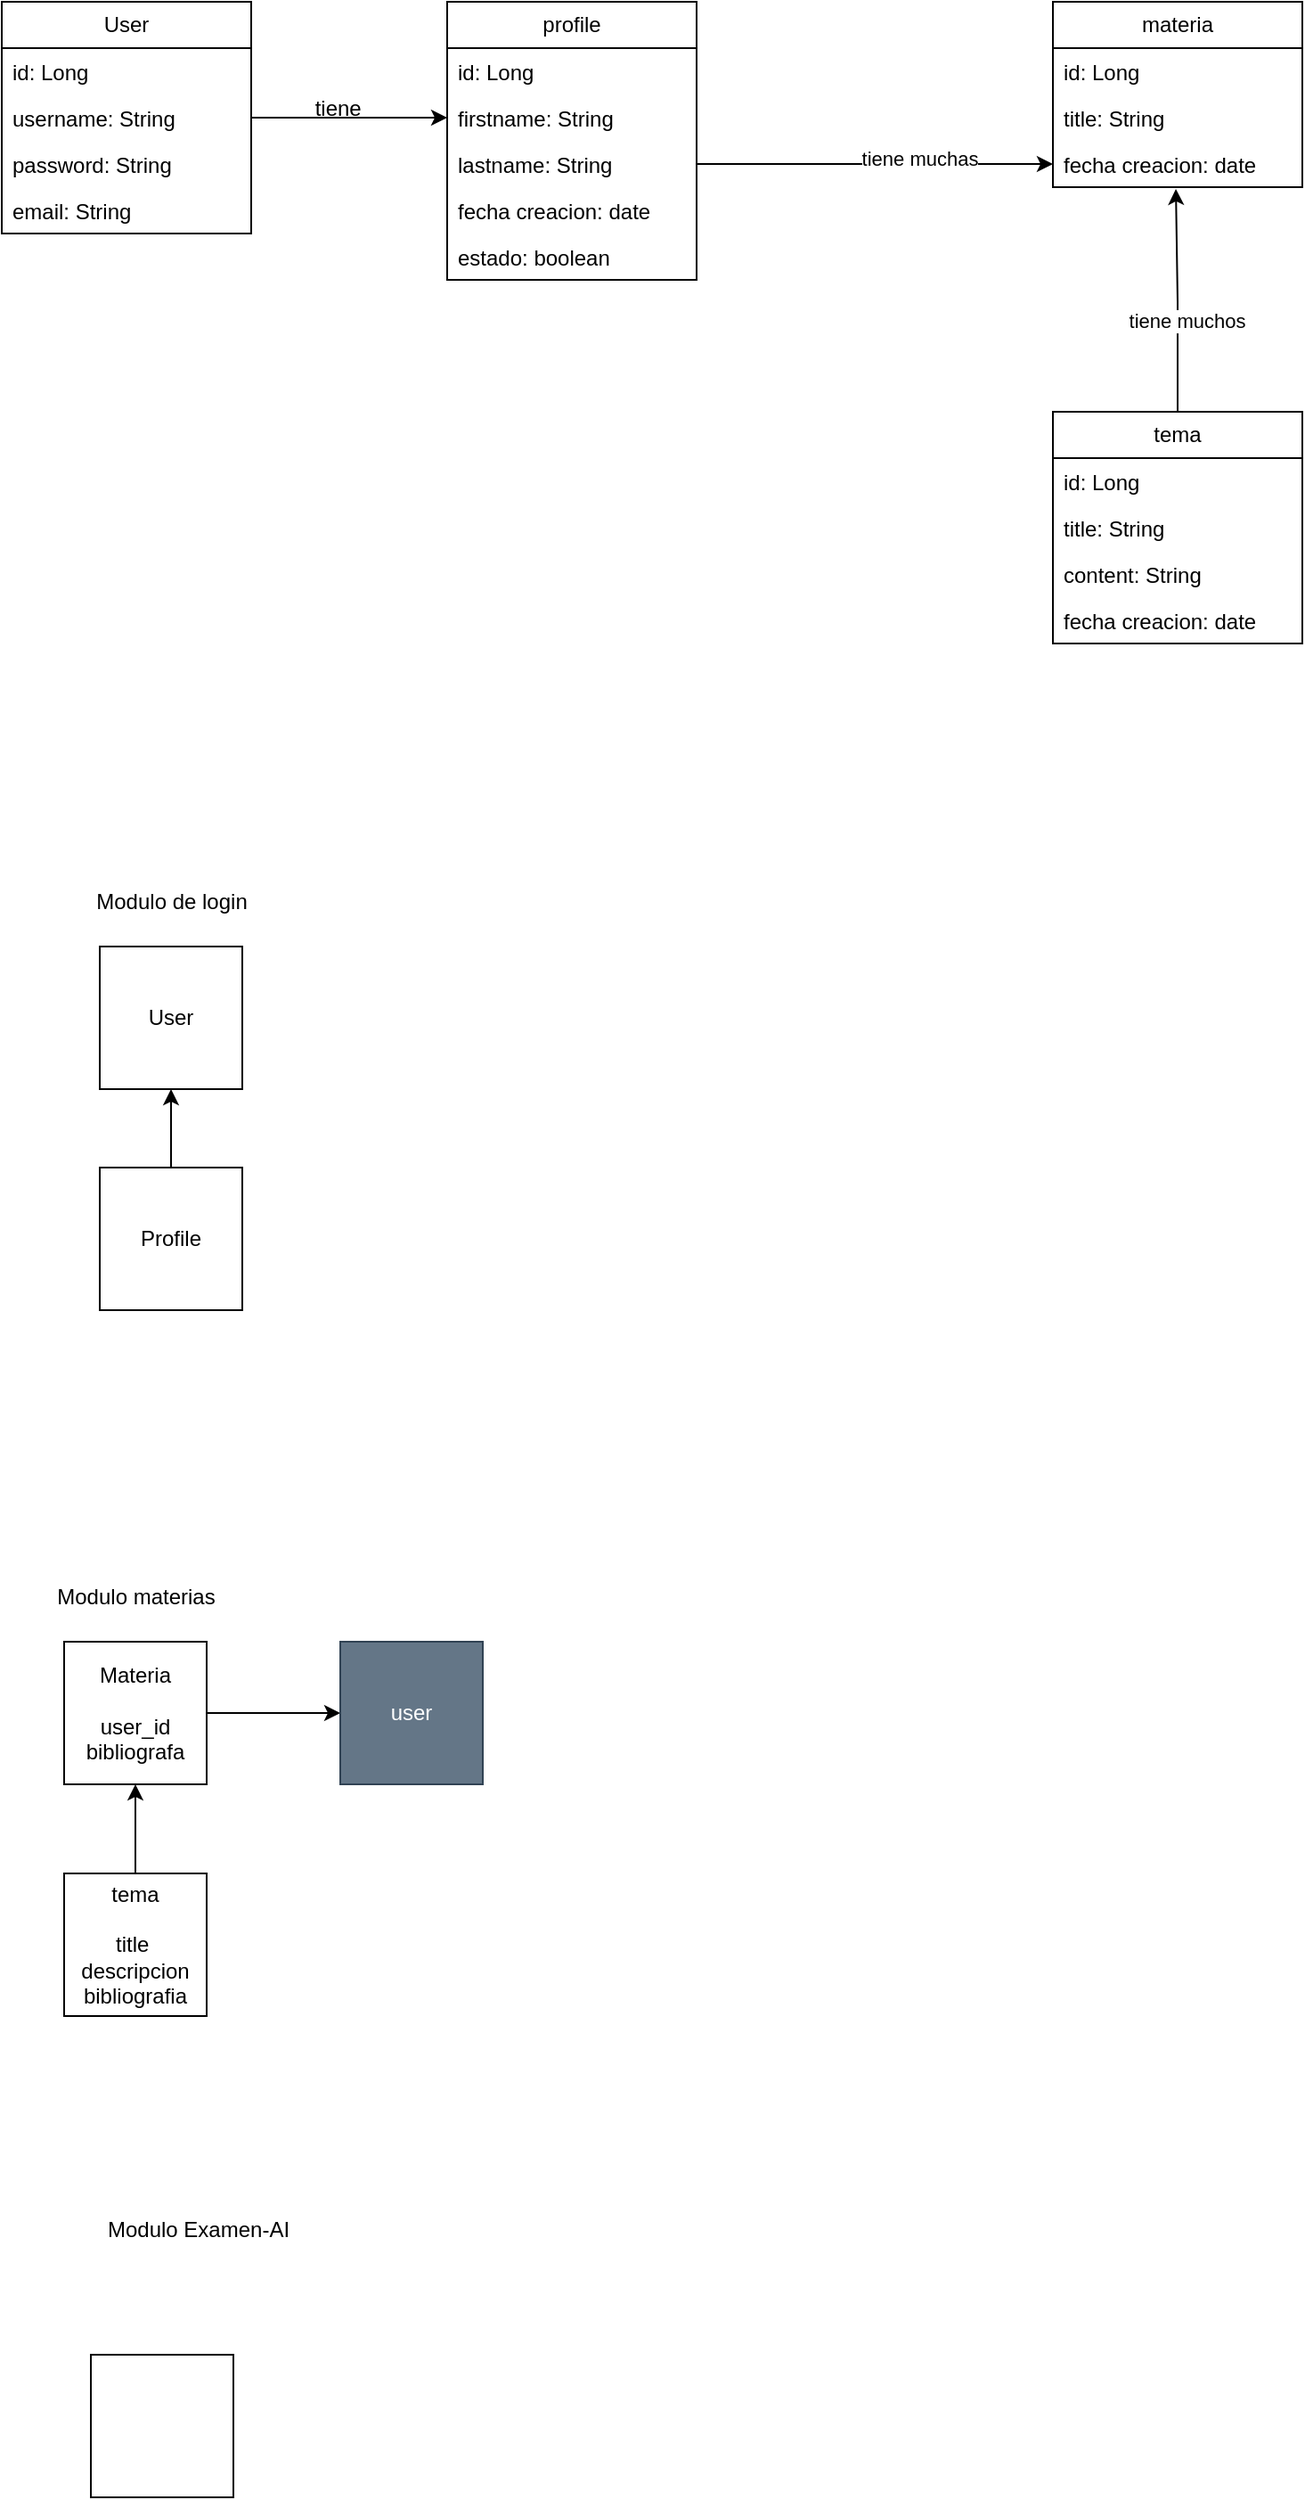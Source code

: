 <mxfile version="20.5.3" type="embed"><diagram id="23iRSUPoRavnBvh4doch" name="Page-1"><mxGraphModel dx="907" dy="512" grid="1" gridSize="10" guides="1" tooltips="1" connect="1" arrows="1" fold="1" page="1" pageScale="1" pageWidth="827" pageHeight="1169" math="0" shadow="0"><root><mxCell id="0"/><mxCell id="1" parent="0"/><mxCell id="4" value="User" style="swimlane;fontStyle=0;childLayout=stackLayout;horizontal=1;startSize=26;fillColor=none;horizontalStack=0;resizeParent=1;resizeParentMax=0;resizeLast=0;collapsible=1;marginBottom=0;whiteSpace=wrap;html=1;" parent="1" vertex="1"><mxGeometry y="80" width="140" height="130" as="geometry"/></mxCell><mxCell id="5" value="id: Long&lt;span style=&quot;white-space: pre;&quot;&gt;&#9;&lt;/span&gt;" style="text;strokeColor=none;fillColor=none;align=left;verticalAlign=top;spacingLeft=4;spacingRight=4;overflow=hidden;rotatable=0;points=[[0,0.5],[1,0.5]];portConstraint=eastwest;whiteSpace=wrap;html=1;" parent="4" vertex="1"><mxGeometry y="26" width="140" height="26" as="geometry"/></mxCell><mxCell id="6" value="username: String" style="text;strokeColor=none;fillColor=none;align=left;verticalAlign=top;spacingLeft=4;spacingRight=4;overflow=hidden;rotatable=0;points=[[0,0.5],[1,0.5]];portConstraint=eastwest;whiteSpace=wrap;html=1;" parent="4" vertex="1"><mxGeometry y="52" width="140" height="26" as="geometry"/></mxCell><mxCell id="7" value="password: String&lt;div&gt;&lt;br&gt;&lt;/div&gt;" style="text;strokeColor=none;fillColor=none;align=left;verticalAlign=top;spacingLeft=4;spacingRight=4;overflow=hidden;rotatable=0;points=[[0,0.5],[1,0.5]];portConstraint=eastwest;whiteSpace=wrap;html=1;" parent="4" vertex="1"><mxGeometry y="78" width="140" height="26" as="geometry"/></mxCell><mxCell id="8" value="&lt;div&gt;email: String&lt;/div&gt;" style="text;strokeColor=none;fillColor=none;align=left;verticalAlign=top;spacingLeft=4;spacingRight=4;overflow=hidden;rotatable=0;points=[[0,0.5],[1,0.5]];portConstraint=eastwest;whiteSpace=wrap;html=1;" parent="4" vertex="1"><mxGeometry y="104" width="140" height="26" as="geometry"/></mxCell><mxCell id="9" value="profile" style="swimlane;fontStyle=0;childLayout=stackLayout;horizontal=1;startSize=26;fillColor=none;horizontalStack=0;resizeParent=1;resizeParentMax=0;resizeLast=0;collapsible=1;marginBottom=0;whiteSpace=wrap;html=1;" parent="1" vertex="1"><mxGeometry x="250" y="80" width="140" height="156" as="geometry"/></mxCell><mxCell id="10" value="id: Long&lt;span style=&quot;white-space: pre;&quot;&gt;&#9;&lt;/span&gt;" style="text;strokeColor=none;fillColor=none;align=left;verticalAlign=top;spacingLeft=4;spacingRight=4;overflow=hidden;rotatable=0;points=[[0,0.5],[1,0.5]];portConstraint=eastwest;whiteSpace=wrap;html=1;" parent="9" vertex="1"><mxGeometry y="26" width="140" height="26" as="geometry"/></mxCell><mxCell id="11" value="firstname: String&lt;div&gt;&lt;br&gt;&lt;/div&gt;" style="text;strokeColor=none;fillColor=none;align=left;verticalAlign=top;spacingLeft=4;spacingRight=4;overflow=hidden;rotatable=0;points=[[0,0.5],[1,0.5]];portConstraint=eastwest;whiteSpace=wrap;html=1;" parent="9" vertex="1"><mxGeometry y="52" width="140" height="26" as="geometry"/></mxCell><mxCell id="12" value="lastname: String&lt;div&gt;&lt;br&gt;&lt;/div&gt;" style="text;strokeColor=none;fillColor=none;align=left;verticalAlign=top;spacingLeft=4;spacingRight=4;overflow=hidden;rotatable=0;points=[[0,0.5],[1,0.5]];portConstraint=eastwest;whiteSpace=wrap;html=1;" parent="9" vertex="1"><mxGeometry y="78" width="140" height="26" as="geometry"/></mxCell><mxCell id="13" value="fecha creacion: date&lt;div&gt;&lt;br&gt;&lt;/div&gt;" style="text;strokeColor=none;fillColor=none;align=left;verticalAlign=top;spacingLeft=4;spacingRight=4;overflow=hidden;rotatable=0;points=[[0,0.5],[1,0.5]];portConstraint=eastwest;whiteSpace=wrap;html=1;" parent="9" vertex="1"><mxGeometry y="104" width="140" height="26" as="geometry"/></mxCell><mxCell id="14" value="&lt;div&gt;estado: boolean&lt;/div&gt;" style="text;strokeColor=none;fillColor=none;align=left;verticalAlign=top;spacingLeft=4;spacingRight=4;overflow=hidden;rotatable=0;points=[[0,0.5],[1,0.5]];portConstraint=eastwest;whiteSpace=wrap;html=1;" parent="9" vertex="1"><mxGeometry y="130" width="140" height="26" as="geometry"/></mxCell><mxCell id="28" style="edgeStyle=orthogonalEdgeStyle;rounded=0;orthogonalLoop=1;jettySize=auto;html=1;entryX=0.493;entryY=1.038;entryDx=0;entryDy=0;entryPerimeter=0;" parent="1" source="19" edge="1"><mxGeometry relative="1" as="geometry"><mxPoint x="659.02" y="184.988" as="targetPoint"/></mxGeometry></mxCell><mxCell id="29" value="tiene muchos" style="edgeLabel;html=1;align=center;verticalAlign=middle;resizable=0;points=[];" parent="28" vertex="1" connectable="0"><mxGeometry x="-0.176" y="-5" relative="1" as="geometry"><mxPoint as="offset"/></mxGeometry></mxCell><mxCell id="19" value="tema" style="swimlane;fontStyle=0;childLayout=stackLayout;horizontal=1;startSize=26;fillColor=none;horizontalStack=0;resizeParent=1;resizeParentMax=0;resizeLast=0;collapsible=1;marginBottom=0;whiteSpace=wrap;html=1;" parent="1" vertex="1"><mxGeometry x="590" y="310" width="140" height="130" as="geometry"/></mxCell><mxCell id="20" value="id: Long&lt;span style=&quot;white-space: pre;&quot;&gt;&#9;&lt;/span&gt;" style="text;strokeColor=none;fillColor=none;align=left;verticalAlign=top;spacingLeft=4;spacingRight=4;overflow=hidden;rotatable=0;points=[[0,0.5],[1,0.5]];portConstraint=eastwest;whiteSpace=wrap;html=1;" parent="19" vertex="1"><mxGeometry y="26" width="140" height="26" as="geometry"/></mxCell><mxCell id="21" value="title: String&lt;div&gt;&lt;br&gt;&lt;/div&gt;" style="text;strokeColor=none;fillColor=none;align=left;verticalAlign=top;spacingLeft=4;spacingRight=4;overflow=hidden;rotatable=0;points=[[0,0.5],[1,0.5]];portConstraint=eastwest;whiteSpace=wrap;html=1;" parent="19" vertex="1"><mxGeometry y="52" width="140" height="26" as="geometry"/></mxCell><mxCell id="22" value="content: String&lt;div&gt;&lt;br&gt;&lt;/div&gt;" style="text;strokeColor=none;fillColor=none;align=left;verticalAlign=top;spacingLeft=4;spacingRight=4;overflow=hidden;rotatable=0;points=[[0,0.5],[1,0.5]];portConstraint=eastwest;whiteSpace=wrap;html=1;" parent="19" vertex="1"><mxGeometry y="78" width="140" height="26" as="geometry"/></mxCell><mxCell id="23" value="fecha creacion: date&lt;div&gt;&lt;br&gt;&lt;/div&gt;" style="text;strokeColor=none;fillColor=none;align=left;verticalAlign=top;spacingLeft=4;spacingRight=4;overflow=hidden;rotatable=0;points=[[0,0.5],[1,0.5]];portConstraint=eastwest;whiteSpace=wrap;html=1;" parent="19" vertex="1"><mxGeometry y="104" width="140" height="26" as="geometry"/></mxCell><mxCell id="24" style="edgeStyle=orthogonalEdgeStyle;rounded=0;orthogonalLoop=1;jettySize=auto;html=1;entryX=0;entryY=0.5;entryDx=0;entryDy=0;" parent="1" source="6" target="11" edge="1"><mxGeometry relative="1" as="geometry"/></mxCell><mxCell id="25" value="tiene&amp;nbsp;" style="text;html=1;align=center;verticalAlign=middle;resizable=0;points=[];autosize=1;strokeColor=none;fillColor=none;" parent="1" vertex="1"><mxGeometry x="165" y="125" width="50" height="30" as="geometry"/></mxCell><mxCell id="26" style="edgeStyle=orthogonalEdgeStyle;rounded=0;orthogonalLoop=1;jettySize=auto;html=1;" parent="1" source="12" edge="1"><mxGeometry relative="1" as="geometry"><Array as="points"><mxPoint x="490" y="171"/><mxPoint x="490" y="171"/></Array><mxPoint x="590" y="171" as="targetPoint"/></mxGeometry></mxCell><mxCell id="27" value="tiene muchas" style="edgeLabel;html=1;align=center;verticalAlign=middle;resizable=0;points=[];" parent="26" vertex="1" connectable="0"><mxGeometry x="0.25" y="3" relative="1" as="geometry"><mxPoint as="offset"/></mxGeometry></mxCell><mxCell id="48" value="materia" style="swimlane;fontStyle=0;childLayout=stackLayout;horizontal=1;startSize=26;fillColor=none;horizontalStack=0;resizeParent=1;resizeParentMax=0;resizeLast=0;collapsible=1;marginBottom=0;whiteSpace=wrap;html=1;" parent="1" vertex="1"><mxGeometry x="590" y="80" width="140" height="104" as="geometry"/></mxCell><mxCell id="49" value="id: Long&lt;span style=&quot;white-space: pre;&quot;&gt;&#9;&lt;/span&gt;" style="text;strokeColor=none;fillColor=none;align=left;verticalAlign=top;spacingLeft=4;spacingRight=4;overflow=hidden;rotatable=0;points=[[0,0.5],[1,0.5]];portConstraint=eastwest;whiteSpace=wrap;html=1;" parent="48" vertex="1"><mxGeometry y="26" width="140" height="26" as="geometry"/></mxCell><mxCell id="50" value="title: String&lt;div&gt;&lt;br&gt;&lt;/div&gt;" style="text;strokeColor=none;fillColor=none;align=left;verticalAlign=top;spacingLeft=4;spacingRight=4;overflow=hidden;rotatable=0;points=[[0,0.5],[1,0.5]];portConstraint=eastwest;whiteSpace=wrap;html=1;" parent="48" vertex="1"><mxGeometry y="52" width="140" height="26" as="geometry"/></mxCell><mxCell id="51" value="fecha creacion: date&lt;div&gt;&lt;br&gt;&lt;/div&gt;" style="text;strokeColor=none;fillColor=none;align=left;verticalAlign=top;spacingLeft=4;spacingRight=4;overflow=hidden;rotatable=0;points=[[0,0.5],[1,0.5]];portConstraint=eastwest;whiteSpace=wrap;html=1;" parent="48" vertex="1"><mxGeometry y="78" width="140" height="26" as="geometry"/></mxCell><mxCell id="67" style="edgeStyle=orthogonalEdgeStyle;rounded=0;orthogonalLoop=1;jettySize=auto;html=1;" parent="1" source="64" target="65" edge="1"><mxGeometry relative="1" as="geometry"/></mxCell><mxCell id="64" value="Materia&lt;br&gt;&lt;br&gt;user_id&lt;br&gt;bibliografa" style="whiteSpace=wrap;html=1;aspect=fixed;" parent="1" vertex="1"><mxGeometry x="35" y="1000" width="80" height="80" as="geometry"/></mxCell><mxCell id="65" value="user" style="whiteSpace=wrap;html=1;aspect=fixed;fillColor=#647687;fontColor=#ffffff;strokeColor=#314354;" parent="1" vertex="1"><mxGeometry x="190" y="1000" width="80" height="80" as="geometry"/></mxCell><mxCell id="68" value="Modulo materias" style="text;html=1;align=center;verticalAlign=middle;resizable=0;points=[];autosize=1;strokeColor=none;fillColor=none;" parent="1" vertex="1"><mxGeometry x="20" y="960" width="110" height="30" as="geometry"/></mxCell><mxCell id="71" style="edgeStyle=orthogonalEdgeStyle;rounded=0;orthogonalLoop=1;jettySize=auto;html=1;entryX=0.5;entryY=1;entryDx=0;entryDy=0;" parent="1" source="69" target="64" edge="1"><mxGeometry relative="1" as="geometry"/></mxCell><mxCell id="69" value="tema&lt;br&gt;&lt;br&gt;title&amp;nbsp;&lt;br&gt;descripcion&lt;br&gt;bibliografia" style="whiteSpace=wrap;html=1;aspect=fixed;" parent="1" vertex="1"><mxGeometry x="35" y="1130" width="80" height="80" as="geometry"/></mxCell><mxCell id="72" value="User" style="whiteSpace=wrap;html=1;aspect=fixed;" parent="1" vertex="1"><mxGeometry x="55" y="610" width="80" height="80" as="geometry"/></mxCell><mxCell id="74" style="edgeStyle=orthogonalEdgeStyle;rounded=0;orthogonalLoop=1;jettySize=auto;html=1;entryX=0.5;entryY=1;entryDx=0;entryDy=0;" parent="1" source="73" target="72" edge="1"><mxGeometry relative="1" as="geometry"/></mxCell><mxCell id="73" value="Profile" style="whiteSpace=wrap;html=1;aspect=fixed;" parent="1" vertex="1"><mxGeometry x="55" y="734" width="80" height="80" as="geometry"/></mxCell><mxCell id="75" value="Modulo de login" style="text;html=1;align=center;verticalAlign=middle;resizable=0;points=[];autosize=1;strokeColor=none;fillColor=none;" parent="1" vertex="1"><mxGeometry x="40" y="570" width="110" height="30" as="geometry"/></mxCell><mxCell id="76" value="" style="whiteSpace=wrap;html=1;aspect=fixed;" vertex="1" parent="1"><mxGeometry x="50" y="1400" width="80" height="80" as="geometry"/></mxCell><mxCell id="78" value="Modulo Examen-AI&lt;br&gt;" style="text;html=1;align=center;verticalAlign=middle;resizable=0;points=[];autosize=1;strokeColor=none;fillColor=none;" vertex="1" parent="1"><mxGeometry x="45" y="1315" width="130" height="30" as="geometry"/></mxCell></root></mxGraphModel></diagram></mxfile>